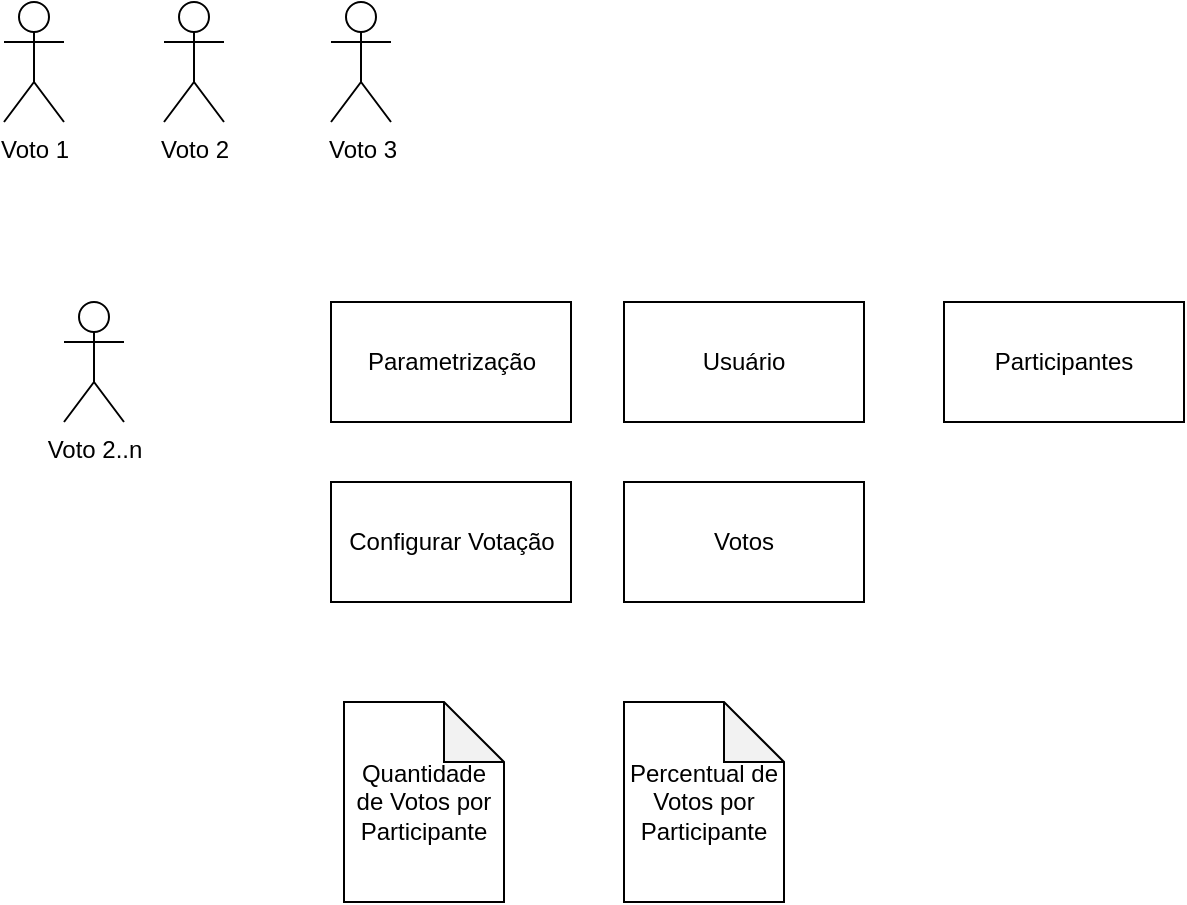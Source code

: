 <mxfile version="14.1.8" type="device"><diagram id="AdPAHGaNutHd4TbRW5Lj" name="Página-1"><mxGraphModel dx="706" dy="472" grid="1" gridSize="10" guides="1" tooltips="1" connect="1" arrows="1" fold="1" page="1" pageScale="1" pageWidth="827" pageHeight="1169" math="0" shadow="0"><root><mxCell id="0"/><mxCell id="1" parent="0"/><mxCell id="nRGiy2mfnzajHMV039lm-1" value="Voto 1" style="shape=umlActor;verticalLabelPosition=bottom;verticalAlign=top;html=1;outlineConnect=0;" vertex="1" parent="1"><mxGeometry x="110" y="120" width="30" height="60" as="geometry"/></mxCell><mxCell id="nRGiy2mfnzajHMV039lm-2" value="Voto 2" style="shape=umlActor;verticalLabelPosition=bottom;verticalAlign=top;html=1;outlineConnect=0;" vertex="1" parent="1"><mxGeometry x="190" y="120" width="30" height="60" as="geometry"/></mxCell><mxCell id="nRGiy2mfnzajHMV039lm-3" value="Voto 3" style="shape=umlActor;verticalLabelPosition=bottom;verticalAlign=top;html=1;outlineConnect=0;" vertex="1" parent="1"><mxGeometry x="273.5" y="120" width="30" height="60" as="geometry"/></mxCell><mxCell id="nRGiy2mfnzajHMV039lm-16" value="Voto 2..n" style="shape=umlActor;verticalLabelPosition=bottom;verticalAlign=top;html=1;outlineConnect=0;" vertex="1" parent="1"><mxGeometry x="140" y="270" width="30" height="60" as="geometry"/></mxCell><mxCell id="nRGiy2mfnzajHMV039lm-18" value="Parametrização" style="rounded=0;whiteSpace=wrap;html=1;" vertex="1" parent="1"><mxGeometry x="273.5" y="270" width="120" height="60" as="geometry"/></mxCell><mxCell id="nRGiy2mfnzajHMV039lm-19" value="Participantes" style="rounded=0;whiteSpace=wrap;html=1;" vertex="1" parent="1"><mxGeometry x="580" y="270" width="120" height="60" as="geometry"/></mxCell><mxCell id="nRGiy2mfnzajHMV039lm-20" value="Votos" style="rounded=0;whiteSpace=wrap;html=1;" vertex="1" parent="1"><mxGeometry x="420" y="360" width="120" height="60" as="geometry"/></mxCell><mxCell id="nRGiy2mfnzajHMV039lm-21" value="Usuário" style="rounded=0;whiteSpace=wrap;html=1;" vertex="1" parent="1"><mxGeometry x="420" y="270" width="120" height="60" as="geometry"/></mxCell><mxCell id="nRGiy2mfnzajHMV039lm-22" value="Quantidade de Votos por Participante" style="shape=note;whiteSpace=wrap;html=1;backgroundOutline=1;darkOpacity=0.05;" vertex="1" parent="1"><mxGeometry x="280" y="470" width="80" height="100" as="geometry"/></mxCell><mxCell id="nRGiy2mfnzajHMV039lm-23" value="Percentual de Votos por Participante" style="shape=note;whiteSpace=wrap;html=1;backgroundOutline=1;darkOpacity=0.05;" vertex="1" parent="1"><mxGeometry x="420" y="470" width="80" height="100" as="geometry"/></mxCell><mxCell id="nRGiy2mfnzajHMV039lm-25" value="Configurar Votação" style="rounded=0;whiteSpace=wrap;html=1;" vertex="1" parent="1"><mxGeometry x="273.5" y="360" width="120" height="60" as="geometry"/></mxCell></root></mxGraphModel></diagram></mxfile>